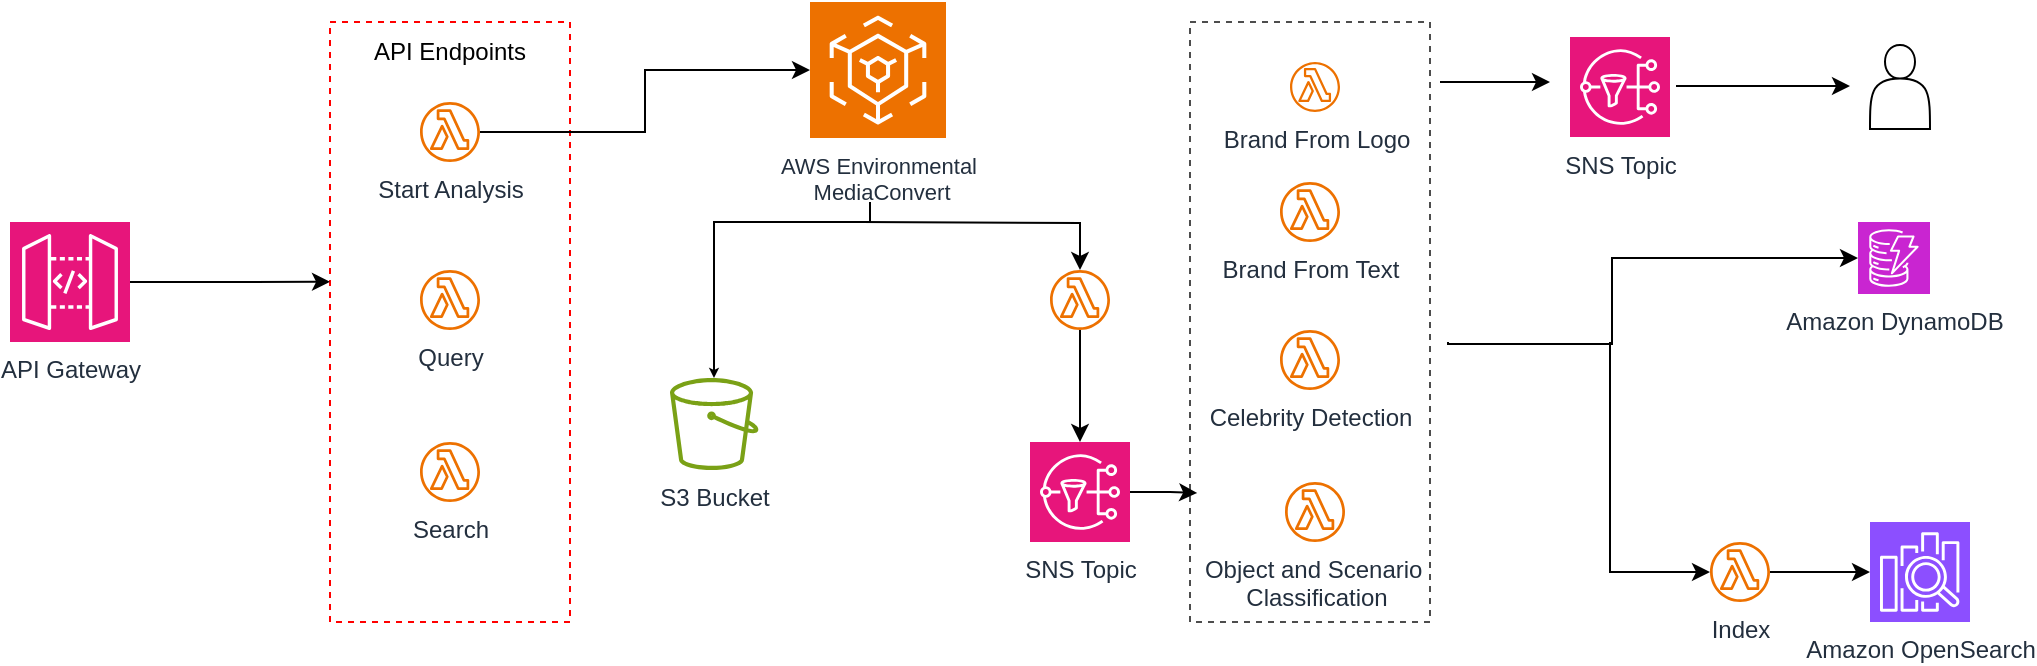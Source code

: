 <mxfile version="24.8.3">
  <diagram name="Page-1" id="zb1uVbRIfB_sIvaoN_AZ">
    <mxGraphModel grid="1" page="1" gridSize="10" guides="1" tooltips="1" connect="1" arrows="1" fold="1" pageScale="1" pageWidth="850" pageHeight="1100" math="0" shadow="0">
      <root>
        <mxCell id="0" />
        <mxCell id="1" parent="0" />
        <mxCell id="z7X8M9AXgJnyQS_Ovpoh-1" value="API Gateway" style="sketch=0;points=[[0,0,0],[0.25,0,0],[0.5,0,0],[0.75,0,0],[1,0,0],[0,1,0],[0.25,1,0],[0.5,1,0],[0.75,1,0],[1,1,0],[0,0.25,0],[0,0.5,0],[0,0.75,0],[1,0.25,0],[1,0.5,0],[1,0.75,0]];outlineConnect=0;fontColor=#232F3E;fillColor=#E7157B;strokeColor=#ffffff;dashed=0;verticalLabelPosition=bottom;verticalAlign=top;align=center;html=1;fontSize=12;fontStyle=0;aspect=fixed;shape=mxgraph.aws4.resourceIcon;resIcon=mxgraph.aws4.api_gateway;" vertex="1" parent="1">
          <mxGeometry x="70" y="170" width="60" height="60" as="geometry" />
        </mxCell>
        <mxCell id="z7X8M9AXgJnyQS_Ovpoh-6" value="" style="rounded=0;whiteSpace=wrap;html=1;gradientColor=none;fillColor=none;dashed=1;strokeColor=#FF0000;" vertex="1" parent="1">
          <mxGeometry x="230" y="70" width="120" height="300" as="geometry" />
        </mxCell>
        <mxCell id="z7X8M9AXgJnyQS_Ovpoh-7" value="API Endpoints" style="text;strokeColor=none;align=center;fillColor=none;html=1;verticalAlign=middle;whiteSpace=wrap;rounded=0;" vertex="1" parent="1">
          <mxGeometry x="240" y="80" width="100" height="10" as="geometry" />
        </mxCell>
        <mxCell id="z7X8M9AXgJnyQS_Ovpoh-8" value="Start Analysis" style="sketch=0;outlineConnect=0;fontColor=#232F3E;gradientColor=none;fillColor=#ED7100;strokeColor=none;dashed=0;verticalLabelPosition=bottom;verticalAlign=top;align=center;html=1;fontSize=12;fontStyle=0;aspect=fixed;pointerEvents=1;shape=mxgraph.aws4.lambda_function;" vertex="1" parent="1">
          <mxGeometry x="275" y="110" width="30" height="30" as="geometry" />
        </mxCell>
        <mxCell id="z7X8M9AXgJnyQS_Ovpoh-9" value="Query" style="sketch=0;outlineConnect=0;fontColor=#232F3E;gradientColor=none;fillColor=#ED7100;strokeColor=none;dashed=0;verticalLabelPosition=bottom;verticalAlign=top;align=center;html=1;fontSize=12;fontStyle=0;aspect=fixed;pointerEvents=1;shape=mxgraph.aws4.lambda_function;" vertex="1" parent="1">
          <mxGeometry x="275" y="194" width="30" height="30" as="geometry" />
        </mxCell>
        <mxCell id="z7X8M9AXgJnyQS_Ovpoh-10" value="Search" style="sketch=0;outlineConnect=0;fontColor=#232F3E;gradientColor=none;fillColor=#ED7100;strokeColor=none;dashed=0;verticalLabelPosition=bottom;verticalAlign=top;align=center;html=1;fontSize=12;fontStyle=0;aspect=fixed;pointerEvents=1;shape=mxgraph.aws4.lambda_function;" vertex="1" parent="1">
          <mxGeometry x="275" y="280" width="30" height="30" as="geometry" />
        </mxCell>
        <mxCell id="w_G7dmX32xbzuybD4Cux-4" style="edgeStyle=orthogonalEdgeStyle;rounded=0;orthogonalLoop=1;jettySize=auto;html=1;endSize=2;jumpSize=2;" edge="1" parent="1" target="z7X8M9AXgJnyQS_Ovpoh-13">
          <mxGeometry relative="1" as="geometry">
            <mxPoint x="500" y="160" as="sourcePoint" />
            <Array as="points">
              <mxPoint x="500" y="170" />
              <mxPoint x="422" y="170" />
            </Array>
          </mxGeometry>
        </mxCell>
        <mxCell id="z7X8M9AXgJnyQS_Ovpoh-12" value="&lt;font style=&quot;font-size: 11px;&quot;&gt;AWS Environmental&lt;/font&gt;&lt;div style=&quot;font-size: 11px;&quot;&gt;&lt;font style=&quot;font-size: 11px;&quot;&gt;&amp;nbsp;MediaConvert&lt;/font&gt;&lt;/div&gt;" style="sketch=0;points=[[0,0,0],[0.25,0,0],[0.5,0,0],[0.75,0,0],[1,0,0],[0,1,0],[0.25,1,0],[0.5,1,0],[0.75,1,0],[1,1,0],[0,0.25,0],[0,0.5,0],[0,0.75,0],[1,0.25,0],[1,0.5,0],[1,0.75,0]];outlineConnect=0;fontColor=#232F3E;fillColor=#ED7100;strokeColor=#ffffff;dashed=0;verticalLabelPosition=bottom;verticalAlign=top;align=center;html=1;fontSize=12;fontStyle=0;aspect=fixed;shape=mxgraph.aws4.resourceIcon;resIcon=mxgraph.aws4.elemental_mediaconvert;" vertex="1" parent="1">
          <mxGeometry x="470" y="60" width="68" height="68" as="geometry" />
        </mxCell>
        <mxCell id="z7X8M9AXgJnyQS_Ovpoh-13" value="S3 Bucket" style="sketch=0;outlineConnect=0;fontColor=#232F3E;gradientColor=none;fillColor=#7AA116;strokeColor=none;dashed=0;verticalLabelPosition=bottom;verticalAlign=top;align=center;html=1;fontSize=12;fontStyle=0;aspect=fixed;pointerEvents=1;shape=mxgraph.aws4.bucket;" vertex="1" parent="1">
          <mxGeometry x="400" y="248" width="44.23" height="46" as="geometry" />
        </mxCell>
        <mxCell id="z7X8M9AXgJnyQS_Ovpoh-14" value="" style="sketch=0;outlineConnect=0;fontColor=#232F3E;gradientColor=none;fillColor=#ED7100;strokeColor=none;dashed=0;verticalLabelPosition=bottom;verticalAlign=top;align=center;html=1;fontSize=12;fontStyle=0;aspect=fixed;pointerEvents=1;shape=mxgraph.aws4.lambda_function;" vertex="1" parent="1">
          <mxGeometry x="590" y="194" width="30" height="30" as="geometry" />
        </mxCell>
        <mxCell id="z7X8M9AXgJnyQS_Ovpoh-15" value="SNS Topic" style="sketch=0;points=[[0,0,0],[0.25,0,0],[0.5,0,0],[0.75,0,0],[1,0,0],[0,1,0],[0.25,1,0],[0.5,1,0],[0.75,1,0],[1,1,0],[0,0.25,0],[0,0.5,0],[0,0.75,0],[1,0.25,0],[1,0.5,0],[1,0.75,0]];outlineConnect=0;fontColor=#232F3E;fillColor=#E7157B;strokeColor=#ffffff;dashed=0;verticalLabelPosition=bottom;verticalAlign=top;align=center;html=1;fontSize=12;fontStyle=0;aspect=fixed;shape=mxgraph.aws4.resourceIcon;resIcon=mxgraph.aws4.sns;" vertex="1" parent="1">
          <mxGeometry x="580" y="280" width="50" height="50" as="geometry" />
        </mxCell>
        <mxCell id="z7X8M9AXgJnyQS_Ovpoh-16" value="" style="rounded=0;whiteSpace=wrap;html=1;gradientColor=none;fillColor=none;dashed=1;strokeColor=#4D4D4D;" vertex="1" parent="1">
          <mxGeometry x="660" y="70" width="120" height="300" as="geometry" />
        </mxCell>
        <mxCell id="z7X8M9AXgJnyQS_Ovpoh-17" value="Brand From Logo" style="sketch=0;outlineConnect=0;fontColor=#232F3E;gradientColor=none;fillColor=#ED7100;strokeColor=none;dashed=0;verticalLabelPosition=bottom;verticalAlign=top;align=center;html=1;fontSize=12;fontStyle=0;aspect=fixed;pointerEvents=1;shape=mxgraph.aws4.lambda_function;" vertex="1" parent="1">
          <mxGeometry x="710" y="90" width="25" height="25" as="geometry" />
        </mxCell>
        <mxCell id="z7X8M9AXgJnyQS_Ovpoh-18" value="Brand From Text" style="sketch=0;outlineConnect=0;fontColor=#232F3E;gradientColor=none;fillColor=#ED7100;strokeColor=none;dashed=0;verticalLabelPosition=bottom;verticalAlign=top;align=center;html=1;fontSize=12;fontStyle=0;aspect=fixed;pointerEvents=1;shape=mxgraph.aws4.lambda_function;" vertex="1" parent="1">
          <mxGeometry x="705" y="150" width="30" height="30" as="geometry" />
        </mxCell>
        <mxCell id="z7X8M9AXgJnyQS_Ovpoh-19" value="Celebrity Detection" style="sketch=0;outlineConnect=0;fontColor=#232F3E;gradientColor=none;fillColor=#ED7100;strokeColor=none;dashed=0;verticalLabelPosition=bottom;verticalAlign=top;align=center;html=1;fontSize=12;fontStyle=0;aspect=fixed;pointerEvents=1;shape=mxgraph.aws4.lambda_function;" vertex="1" parent="1">
          <mxGeometry x="705" y="224" width="30" height="30" as="geometry" />
        </mxCell>
        <mxCell id="z7X8M9AXgJnyQS_Ovpoh-20" value="Object and Scenario&amp;nbsp;&lt;div&gt;Classification&lt;/div&gt;" style="sketch=0;outlineConnect=0;fontColor=#232F3E;gradientColor=none;fillColor=#ED7100;strokeColor=none;dashed=0;verticalLabelPosition=bottom;verticalAlign=top;align=center;html=1;fontSize=12;fontStyle=0;aspect=fixed;pointerEvents=1;shape=mxgraph.aws4.lambda_function;" vertex="1" parent="1">
          <mxGeometry x="707.5" y="300" width="30" height="30" as="geometry" />
        </mxCell>
        <mxCell id="z7X8M9AXgJnyQS_Ovpoh-21" value="SNS Topic" style="sketch=0;points=[[0,0,0],[0.25,0,0],[0.5,0,0],[0.75,0,0],[1,0,0],[0,1,0],[0.25,1,0],[0.5,1,0],[0.75,1,0],[1,1,0],[0,0.25,0],[0,0.5,0],[0,0.75,0],[1,0.25,0],[1,0.5,0],[1,0.75,0]];outlineConnect=0;fontColor=#232F3E;fillColor=#E7157B;strokeColor=#ffffff;dashed=0;verticalLabelPosition=bottom;verticalAlign=top;align=center;html=1;fontSize=12;fontStyle=0;aspect=fixed;shape=mxgraph.aws4.resourceIcon;resIcon=mxgraph.aws4.sns;" vertex="1" parent="1">
          <mxGeometry x="850" y="77.5" width="50" height="50" as="geometry" />
        </mxCell>
        <mxCell id="z7X8M9AXgJnyQS_Ovpoh-22" value="" style="shape=actor;whiteSpace=wrap;html=1;" vertex="1" parent="1">
          <mxGeometry x="1000" y="81.5" width="30" height="42" as="geometry" />
        </mxCell>
        <mxCell id="z7X8M9AXgJnyQS_Ovpoh-24" value="Amazon DynamoDB" style="sketch=0;points=[[0,0,0],[0.25,0,0],[0.5,0,0],[0.75,0,0],[1,0,0],[0,1,0],[0.25,1,0],[0.5,1,0],[0.75,1,0],[1,1,0],[0,0.25,0],[0,0.5,0],[0,0.75,0],[1,0.25,0],[1,0.5,0],[1,0.75,0]];outlineConnect=0;fontColor=#232F3E;fillColor=#C925D1;strokeColor=#ffffff;dashed=0;verticalLabelPosition=bottom;verticalAlign=top;align=center;html=1;fontSize=12;fontStyle=0;aspect=fixed;shape=mxgraph.aws4.resourceIcon;resIcon=mxgraph.aws4.dynamodb;" vertex="1" parent="1">
          <mxGeometry x="994" y="170" width="36" height="36" as="geometry" />
        </mxCell>
        <mxCell id="w_G7dmX32xbzuybD4Cux-14" style="edgeStyle=orthogonalEdgeStyle;rounded=0;orthogonalLoop=1;jettySize=auto;html=1;" edge="1" parent="1" source="z7X8M9AXgJnyQS_Ovpoh-25">
          <mxGeometry relative="1" as="geometry">
            <mxPoint x="1000" y="345" as="targetPoint" />
          </mxGeometry>
        </mxCell>
        <mxCell id="z7X8M9AXgJnyQS_Ovpoh-25" value="Index" style="sketch=0;outlineConnect=0;fontColor=#232F3E;gradientColor=none;fillColor=#ED7100;strokeColor=none;dashed=0;verticalLabelPosition=bottom;verticalAlign=top;align=center;html=1;fontSize=12;fontStyle=0;aspect=fixed;pointerEvents=1;shape=mxgraph.aws4.lambda_function;" vertex="1" parent="1">
          <mxGeometry x="920" y="330" width="30" height="30" as="geometry" />
        </mxCell>
        <mxCell id="z7X8M9AXgJnyQS_Ovpoh-26" value="Amazon OpenSearch" style="sketch=0;points=[[0,0,0],[0.25,0,0],[0.5,0,0],[0.75,0,0],[1,0,0],[0,1,0],[0.25,1,0],[0.5,1,0],[0.75,1,0],[1,1,0],[0,0.25,0],[0,0.5,0],[0,0.75,0],[1,0.25,0],[1,0.5,0],[1,0.75,0]];outlineConnect=0;fontColor=#232F3E;fillColor=#8C4FFF;strokeColor=#ffffff;dashed=0;verticalLabelPosition=bottom;verticalAlign=top;align=center;html=1;fontSize=12;fontStyle=0;aspect=fixed;shape=mxgraph.aws4.resourceIcon;resIcon=mxgraph.aws4.elasticsearch_service;" vertex="1" parent="1">
          <mxGeometry x="1000" y="320" width="50" height="50" as="geometry" />
        </mxCell>
        <mxCell id="w_G7dmX32xbzuybD4Cux-1" style="edgeStyle=orthogonalEdgeStyle;rounded=0;orthogonalLoop=1;jettySize=auto;html=1;entryX=0;entryY=0.433;entryDx=0;entryDy=0;entryPerimeter=0;jumpStyle=gap;" edge="1" parent="1" source="z7X8M9AXgJnyQS_Ovpoh-1" target="z7X8M9AXgJnyQS_Ovpoh-6">
          <mxGeometry relative="1" as="geometry" />
        </mxCell>
        <mxCell id="w_G7dmX32xbzuybD4Cux-3" style="edgeStyle=orthogonalEdgeStyle;rounded=0;orthogonalLoop=1;jettySize=auto;html=1;entryX=0;entryY=0.5;entryDx=0;entryDy=0;entryPerimeter=0;" edge="1" parent="1" source="z7X8M9AXgJnyQS_Ovpoh-8" target="z7X8M9AXgJnyQS_Ovpoh-12">
          <mxGeometry relative="1" as="geometry" />
        </mxCell>
        <mxCell id="w_G7dmX32xbzuybD4Cux-5" value="" style="edgeStyle=orthogonalEdgeStyle;orthogonalLoop=1;jettySize=auto;html=1;rounded=0;" edge="1" parent="1" target="z7X8M9AXgJnyQS_Ovpoh-14">
          <mxGeometry width="80" relative="1" as="geometry">
            <mxPoint x="495" y="170" as="sourcePoint" />
            <mxPoint x="590" y="170" as="targetPoint" />
          </mxGeometry>
        </mxCell>
        <mxCell id="w_G7dmX32xbzuybD4Cux-7" value="" style="edgeStyle=none;orthogonalLoop=1;jettySize=auto;html=1;rounded=0;" edge="1" parent="1" source="z7X8M9AXgJnyQS_Ovpoh-14" target="z7X8M9AXgJnyQS_Ovpoh-15">
          <mxGeometry width="80" relative="1" as="geometry">
            <mxPoint x="553" y="234" as="sourcePoint" />
            <mxPoint x="633" y="234" as="targetPoint" />
            <Array as="points" />
          </mxGeometry>
        </mxCell>
        <mxCell id="w_G7dmX32xbzuybD4Cux-8" style="edgeStyle=orthogonalEdgeStyle;rounded=0;orthogonalLoop=1;jettySize=auto;html=1;entryX=0.03;entryY=0.785;entryDx=0;entryDy=0;entryPerimeter=0;" edge="1" parent="1" source="z7X8M9AXgJnyQS_Ovpoh-15" target="z7X8M9AXgJnyQS_Ovpoh-16">
          <mxGeometry relative="1" as="geometry" />
        </mxCell>
        <mxCell id="w_G7dmX32xbzuybD4Cux-9" value="" style="edgeStyle=none;orthogonalLoop=1;jettySize=auto;html=1;rounded=0;" edge="1" parent="1">
          <mxGeometry width="80" relative="1" as="geometry">
            <mxPoint x="785" y="100" as="sourcePoint" />
            <mxPoint x="840" y="100" as="targetPoint" />
            <Array as="points" />
          </mxGeometry>
        </mxCell>
        <mxCell id="w_G7dmX32xbzuybD4Cux-10" value="" style="edgeStyle=none;orthogonalLoop=1;jettySize=auto;html=1;rounded=0;" edge="1" parent="1">
          <mxGeometry width="80" relative="1" as="geometry">
            <mxPoint x="903" y="102" as="sourcePoint" />
            <mxPoint x="990" y="102" as="targetPoint" />
            <Array as="points" />
          </mxGeometry>
        </mxCell>
        <mxCell id="w_G7dmX32xbzuybD4Cux-11" value="" style="edgeStyle=orthogonalEdgeStyle;orthogonalLoop=1;jettySize=auto;html=1;rounded=0;entryX=0;entryY=0.5;entryDx=0;entryDy=0;entryPerimeter=0;" edge="1" parent="1" target="z7X8M9AXgJnyQS_Ovpoh-24">
          <mxGeometry width="80" relative="1" as="geometry">
            <mxPoint x="789" y="230" as="sourcePoint" />
            <mxPoint x="870" y="190" as="targetPoint" />
            <Array as="points">
              <mxPoint x="789" y="231" />
              <mxPoint x="871" y="231" />
              <mxPoint x="871" y="188" />
            </Array>
          </mxGeometry>
        </mxCell>
        <mxCell id="w_G7dmX32xbzuybD4Cux-12" value="" style="edgeStyle=orthogonalEdgeStyle;orthogonalLoop=1;jettySize=auto;html=1;rounded=0;" edge="1" parent="1" target="z7X8M9AXgJnyQS_Ovpoh-25">
          <mxGeometry width="80" relative="1" as="geometry">
            <mxPoint x="870" y="230" as="sourcePoint" />
            <mxPoint x="870" y="260" as="targetPoint" />
            <Array as="points">
              <mxPoint x="870" y="345" />
            </Array>
          </mxGeometry>
        </mxCell>
      </root>
    </mxGraphModel>
  </diagram>
</mxfile>
